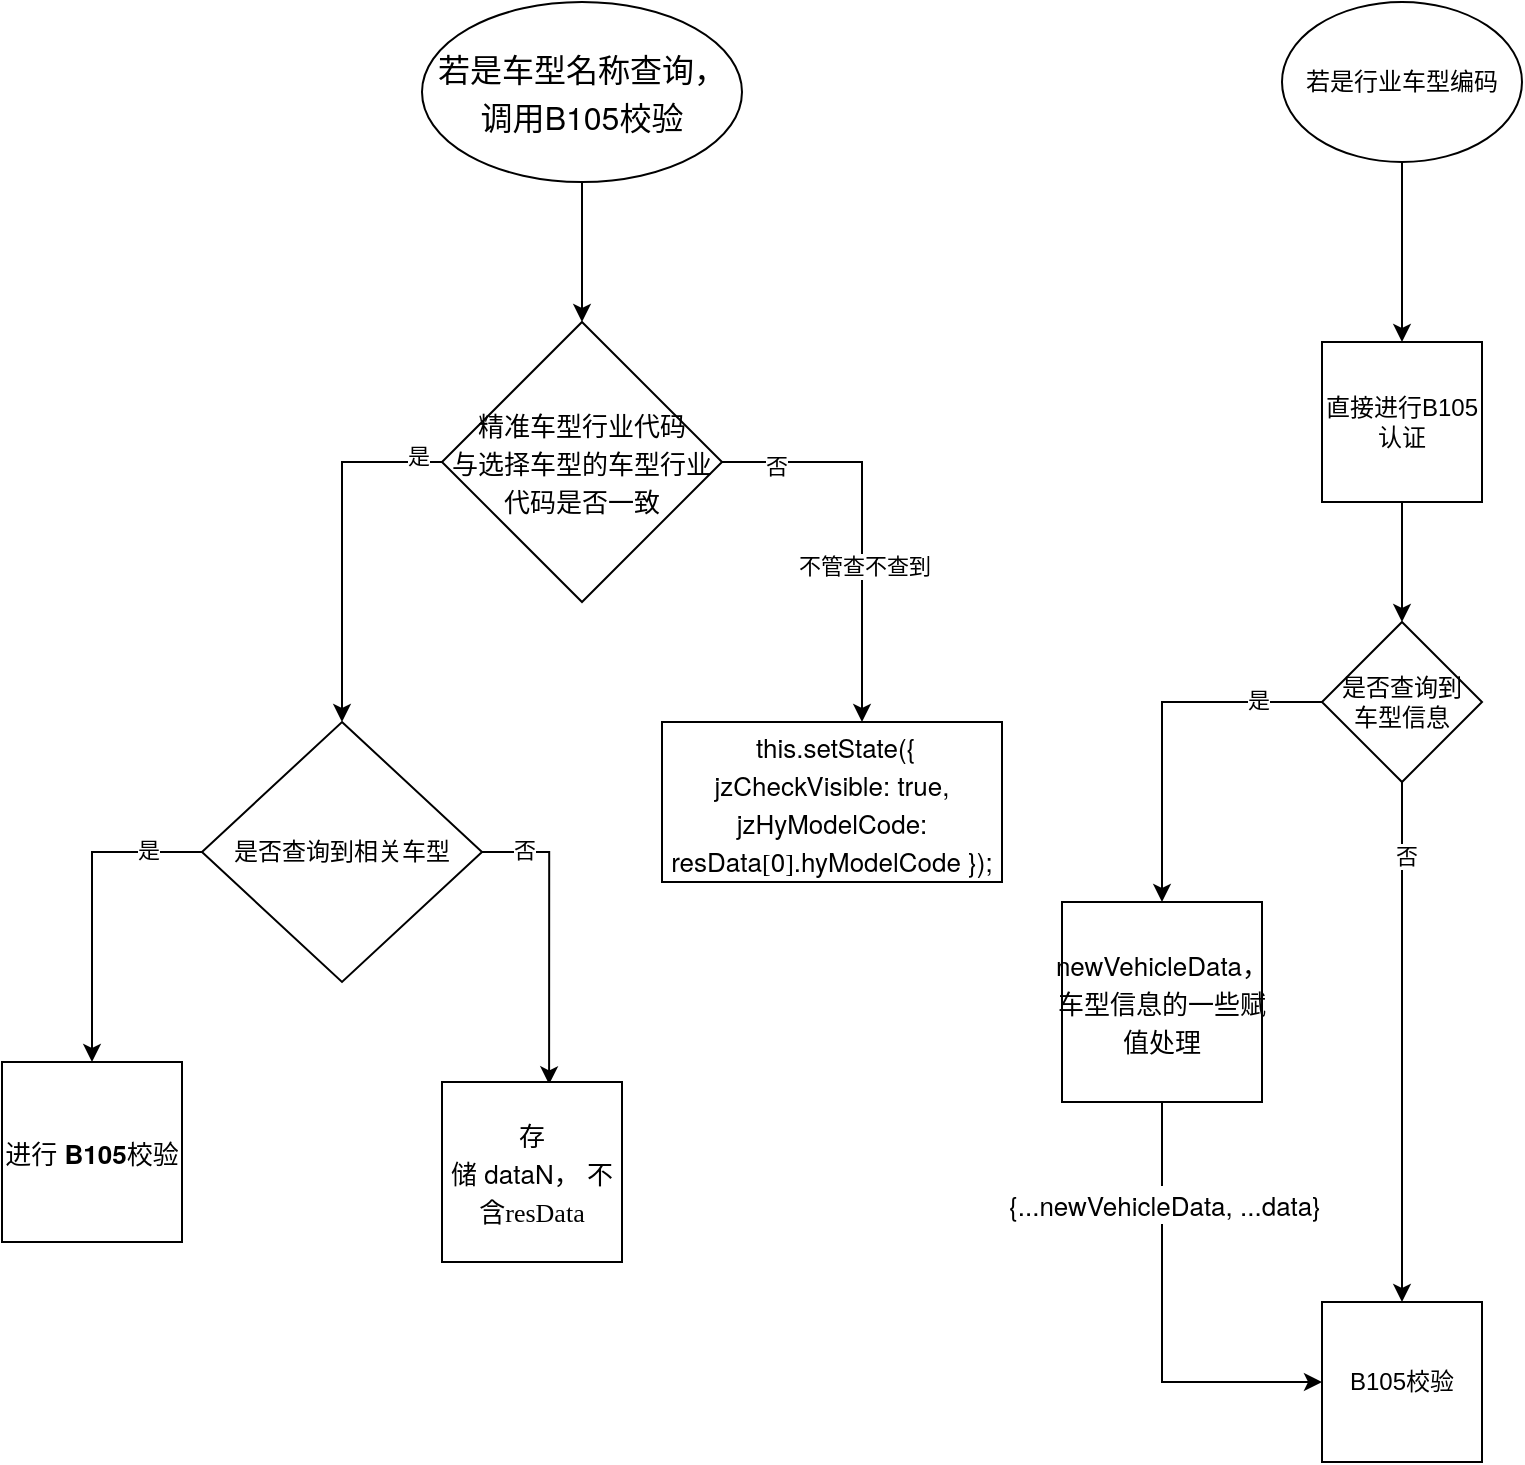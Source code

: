 <mxfile version="15.7.0" type="github">
  <diagram id="Cjvi8pkrutFSl_VR2OeL" name="Page-1">
    <mxGraphModel dx="1854" dy="1019" grid="1" gridSize="10" guides="1" tooltips="1" connect="1" arrows="1" fold="1" page="1" pageScale="1" pageWidth="827" pageHeight="1169" math="0" shadow="0">
      <root>
        <mxCell id="0" />
        <mxCell id="1" parent="0" />
        <mxCell id="8_V6e5ZqzKGBygjB9ZW2-5" style="edgeStyle=orthogonalEdgeStyle;rounded=0;orthogonalLoop=1;jettySize=auto;html=1;entryX=0.5;entryY=0;entryDx=0;entryDy=0;" edge="1" parent="1" target="8_V6e5ZqzKGBygjB9ZW2-11">
          <mxGeometry relative="1" as="geometry">
            <mxPoint x="340" y="270" as="sourcePoint" />
            <mxPoint x="270" y="380" as="targetPoint" />
            <Array as="points">
              <mxPoint x="260" y="270" />
            </Array>
          </mxGeometry>
        </mxCell>
        <mxCell id="8_V6e5ZqzKGBygjB9ZW2-9" value="是" style="edgeLabel;html=1;align=center;verticalAlign=middle;resizable=0;points=[];" vertex="1" connectable="0" parent="8_V6e5ZqzKGBygjB9ZW2-5">
          <mxGeometry x="-0.6" y="-3" relative="1" as="geometry">
            <mxPoint as="offset" />
          </mxGeometry>
        </mxCell>
        <mxCell id="8_V6e5ZqzKGBygjB9ZW2-6" style="edgeStyle=orthogonalEdgeStyle;rounded=0;orthogonalLoop=1;jettySize=auto;html=1;exitX=1;exitY=0.5;exitDx=0;exitDy=0;" edge="1" parent="1" source="8_V6e5ZqzKGBygjB9ZW2-1" target="8_V6e5ZqzKGBygjB9ZW2-4">
          <mxGeometry relative="1" as="geometry">
            <Array as="points">
              <mxPoint x="520" y="270" />
            </Array>
          </mxGeometry>
        </mxCell>
        <mxCell id="8_V6e5ZqzKGBygjB9ZW2-10" value="否" style="edgeLabel;html=1;align=center;verticalAlign=middle;resizable=0;points=[];" vertex="1" connectable="0" parent="8_V6e5ZqzKGBygjB9ZW2-6">
          <mxGeometry x="-0.73" y="-2" relative="1" as="geometry">
            <mxPoint as="offset" />
          </mxGeometry>
        </mxCell>
        <mxCell id="8_V6e5ZqzKGBygjB9ZW2-17" value="不管查不查到" style="edgeLabel;html=1;align=center;verticalAlign=middle;resizable=0;points=[];" vertex="1" connectable="0" parent="8_V6e5ZqzKGBygjB9ZW2-6">
          <mxGeometry x="0.22" y="1" relative="1" as="geometry">
            <mxPoint as="offset" />
          </mxGeometry>
        </mxCell>
        <mxCell id="8_V6e5ZqzKGBygjB9ZW2-1" value="&lt;p class=&quot;p1&quot; style=&quot;margin: 0px ; font-stretch: normal ; font-size: 13px ; line-height: normal ; font-family: &amp;#34;pingfang sc&amp;#34;&quot;&gt;精准车型行业代码&lt;/p&gt;&lt;p class=&quot;p1&quot; style=&quot;margin: 0px ; font-stretch: normal ; font-size: 13px ; line-height: normal ; font-family: &amp;#34;pingfang sc&amp;#34;&quot;&gt;与选择车型的车型行业代码是否一致&lt;/p&gt;" style="rhombus;whiteSpace=wrap;html=1;" vertex="1" parent="1">
          <mxGeometry x="310" y="200" width="140" height="140" as="geometry" />
        </mxCell>
        <mxCell id="8_V6e5ZqzKGBygjB9ZW2-4" value="&lt;p class=&quot;p1&quot; style=&quot;margin: 0px ; font-stretch: normal ; font-size: 13px ; line-height: normal ; font-family: &amp;#34;helvetica neue&amp;#34;&quot;&gt;&lt;span class=&quot;Apple-converted-space&quot;&gt;&amp;nbsp;&lt;/span&gt;this.setState({ jzCheckVisible: true, jzHyModelCode: resData&lt;span class=&quot;s1&quot; style=&quot;font-stretch: normal ; line-height: normal ; font-family: &amp;#34;pingfang sc&amp;#34;&quot;&gt;[&lt;/span&gt;0&lt;span class=&quot;s1&quot; style=&quot;font-stretch: normal ; line-height: normal ; font-family: &amp;#34;pingfang sc&amp;#34;&quot;&gt;]&lt;/span&gt;.hyModelCode });&lt;/p&gt;" style="rounded=0;whiteSpace=wrap;html=1;" vertex="1" parent="1">
          <mxGeometry x="420" y="400" width="170" height="80" as="geometry" />
        </mxCell>
        <mxCell id="8_V6e5ZqzKGBygjB9ZW2-13" style="edgeStyle=orthogonalEdgeStyle;rounded=0;orthogonalLoop=1;jettySize=auto;html=1;entryX=0.5;entryY=0;entryDx=0;entryDy=0;" edge="1" parent="1" source="8_V6e5ZqzKGBygjB9ZW2-11" target="8_V6e5ZqzKGBygjB9ZW2-12">
          <mxGeometry relative="1" as="geometry" />
        </mxCell>
        <mxCell id="8_V6e5ZqzKGBygjB9ZW2-21" value="是" style="edgeLabel;html=1;align=center;verticalAlign=middle;resizable=0;points=[];" vertex="1" connectable="0" parent="8_V6e5ZqzKGBygjB9ZW2-13">
          <mxGeometry x="-0.659" y="-1" relative="1" as="geometry">
            <mxPoint as="offset" />
          </mxGeometry>
        </mxCell>
        <mxCell id="8_V6e5ZqzKGBygjB9ZW2-15" style="edgeStyle=orthogonalEdgeStyle;rounded=0;orthogonalLoop=1;jettySize=auto;html=1;exitX=1;exitY=0.5;exitDx=0;exitDy=0;entryX=0.595;entryY=0.013;entryDx=0;entryDy=0;entryPerimeter=0;" edge="1" parent="1" source="8_V6e5ZqzKGBygjB9ZW2-11" target="8_V6e5ZqzKGBygjB9ZW2-16">
          <mxGeometry relative="1" as="geometry">
            <mxPoint x="360" y="490" as="sourcePoint" />
            <mxPoint x="391" y="590" as="targetPoint" />
          </mxGeometry>
        </mxCell>
        <mxCell id="8_V6e5ZqzKGBygjB9ZW2-23" value="否" style="edgeLabel;html=1;align=center;verticalAlign=middle;resizable=0;points=[];" vertex="1" connectable="0" parent="8_V6e5ZqzKGBygjB9ZW2-15">
          <mxGeometry x="-0.727" y="1" relative="1" as="geometry">
            <mxPoint as="offset" />
          </mxGeometry>
        </mxCell>
        <mxCell id="8_V6e5ZqzKGBygjB9ZW2-11" value="是否查询到相关车型" style="rhombus;whiteSpace=wrap;html=1;" vertex="1" parent="1">
          <mxGeometry x="190" y="400" width="140" height="130" as="geometry" />
        </mxCell>
        <mxCell id="8_V6e5ZqzKGBygjB9ZW2-12" value="&lt;p class=&quot;p1&quot; style=&quot;margin: 0px ; font-stretch: normal ; font-size: 13px ; line-height: normal ; font-family: &amp;#34;helvetica neue&amp;#34;&quot;&gt;&lt;span class=&quot;s1&quot; style=&quot;font-stretch: normal ; line-height: normal ; font-family: &amp;#34;pingfang sc&amp;#34;&quot;&gt;进行&lt;/span&gt; &lt;b&gt;B105&lt;/b&gt;&lt;span class=&quot;s1&quot; style=&quot;font-stretch: normal ; line-height: normal ; font-family: &amp;#34;pingfang sc&amp;#34;&quot;&gt;校验&lt;/span&gt;&lt;/p&gt;" style="whiteSpace=wrap;html=1;aspect=fixed;" vertex="1" parent="1">
          <mxGeometry x="90" y="570" width="90" height="90" as="geometry" />
        </mxCell>
        <mxCell id="8_V6e5ZqzKGBygjB9ZW2-16" value="&lt;p class=&quot;p1&quot; style=&quot;margin: 0px ; font-stretch: normal ; font-size: 13px ; line-height: normal ; font-family: &amp;#34;helvetica neue&amp;#34;&quot;&gt;&lt;span style=&quot;font-family: &amp;#34;pingfang sc&amp;#34;&quot;&gt;存储&lt;/span&gt;&lt;span class=&quot;s1&quot; style=&quot;font-stretch: normal ; line-height: normal&quot;&gt;&amp;nbsp;dataN，&amp;nbsp;&lt;/span&gt;&lt;span style=&quot;font-family: &amp;#34;pingfang sc&amp;#34;&quot;&gt;不含resData&lt;/span&gt;&lt;br&gt;&lt;/p&gt;" style="whiteSpace=wrap;html=1;aspect=fixed;" vertex="1" parent="1">
          <mxGeometry x="310" y="580" width="90" height="90" as="geometry" />
        </mxCell>
        <mxCell id="8_V6e5ZqzKGBygjB9ZW2-19" style="edgeStyle=orthogonalEdgeStyle;rounded=0;orthogonalLoop=1;jettySize=auto;html=1;" edge="1" parent="1" source="8_V6e5ZqzKGBygjB9ZW2-18" target="8_V6e5ZqzKGBygjB9ZW2-1">
          <mxGeometry relative="1" as="geometry" />
        </mxCell>
        <mxCell id="8_V6e5ZqzKGBygjB9ZW2-18" value="&lt;p class=&quot;p1&quot; style=&quot;margin: 0px 0px 2px ; font-stretch: normal ; font-size: 16px ; line-height: normal ; font-family: &amp;#34;pingfang sc&amp;#34;&quot;&gt;若是车型名称查询，调用&lt;span class=&quot;s1&quot; style=&quot;font-stretch: normal ; line-height: normal ; font-family: &amp;#34;helvetica neue&amp;#34;&quot;&gt;B105&lt;/span&gt;校验&lt;/p&gt;" style="ellipse;whiteSpace=wrap;html=1;" vertex="1" parent="1">
          <mxGeometry x="300" y="40" width="160" height="90" as="geometry" />
        </mxCell>
        <mxCell id="8_V6e5ZqzKGBygjB9ZW2-27" style="edgeStyle=orthogonalEdgeStyle;rounded=0;orthogonalLoop=1;jettySize=auto;html=1;" edge="1" parent="1" source="8_V6e5ZqzKGBygjB9ZW2-25" target="8_V6e5ZqzKGBygjB9ZW2-26">
          <mxGeometry relative="1" as="geometry" />
        </mxCell>
        <mxCell id="8_V6e5ZqzKGBygjB9ZW2-25" value="若是行业车型编码" style="ellipse;whiteSpace=wrap;html=1;" vertex="1" parent="1">
          <mxGeometry x="730" y="40" width="120" height="80" as="geometry" />
        </mxCell>
        <mxCell id="8_V6e5ZqzKGBygjB9ZW2-35" style="edgeStyle=orthogonalEdgeStyle;rounded=0;orthogonalLoop=1;jettySize=auto;html=1;" edge="1" parent="1" source="8_V6e5ZqzKGBygjB9ZW2-26" target="8_V6e5ZqzKGBygjB9ZW2-28">
          <mxGeometry relative="1" as="geometry" />
        </mxCell>
        <mxCell id="8_V6e5ZqzKGBygjB9ZW2-26" value="直接进行B105认证" style="whiteSpace=wrap;html=1;aspect=fixed;" vertex="1" parent="1">
          <mxGeometry x="750" y="210" width="80" height="80" as="geometry" />
        </mxCell>
        <mxCell id="8_V6e5ZqzKGBygjB9ZW2-30" style="edgeStyle=orthogonalEdgeStyle;rounded=0;orthogonalLoop=1;jettySize=auto;html=1;entryX=0.5;entryY=0;entryDx=0;entryDy=0;" edge="1" parent="1" source="8_V6e5ZqzKGBygjB9ZW2-28" target="8_V6e5ZqzKGBygjB9ZW2-29">
          <mxGeometry relative="1" as="geometry">
            <Array as="points">
              <mxPoint x="670" y="390" />
            </Array>
          </mxGeometry>
        </mxCell>
        <mxCell id="8_V6e5ZqzKGBygjB9ZW2-34" value="是" style="edgeLabel;html=1;align=center;verticalAlign=middle;resizable=0;points=[];" vertex="1" connectable="0" parent="8_V6e5ZqzKGBygjB9ZW2-30">
          <mxGeometry x="-0.64" y="-1" relative="1" as="geometry">
            <mxPoint as="offset" />
          </mxGeometry>
        </mxCell>
        <mxCell id="8_V6e5ZqzKGBygjB9ZW2-32" style="edgeStyle=orthogonalEdgeStyle;rounded=0;orthogonalLoop=1;jettySize=auto;html=1;entryX=0.5;entryY=0;entryDx=0;entryDy=0;" edge="1" parent="1" source="8_V6e5ZqzKGBygjB9ZW2-28" target="8_V6e5ZqzKGBygjB9ZW2-36">
          <mxGeometry relative="1" as="geometry">
            <mxPoint x="900" y="490" as="targetPoint" />
          </mxGeometry>
        </mxCell>
        <mxCell id="8_V6e5ZqzKGBygjB9ZW2-33" value="否" style="edgeLabel;html=1;align=center;verticalAlign=middle;resizable=0;points=[];" vertex="1" connectable="0" parent="8_V6e5ZqzKGBygjB9ZW2-32">
          <mxGeometry x="-0.72" y="2" relative="1" as="geometry">
            <mxPoint as="offset" />
          </mxGeometry>
        </mxCell>
        <mxCell id="8_V6e5ZqzKGBygjB9ZW2-28" value="是否查询到&lt;br&gt;车型信息" style="rhombus;whiteSpace=wrap;html=1;" vertex="1" parent="1">
          <mxGeometry x="750" y="350" width="80" height="80" as="geometry" />
        </mxCell>
        <mxCell id="8_V6e5ZqzKGBygjB9ZW2-38" style="edgeStyle=orthogonalEdgeStyle;rounded=0;orthogonalLoop=1;jettySize=auto;html=1;entryX=0;entryY=0.5;entryDx=0;entryDy=0;exitX=0.5;exitY=1;exitDx=0;exitDy=0;" edge="1" parent="1" source="8_V6e5ZqzKGBygjB9ZW2-29" target="8_V6e5ZqzKGBygjB9ZW2-36">
          <mxGeometry relative="1" as="geometry" />
        </mxCell>
        <mxCell id="8_V6e5ZqzKGBygjB9ZW2-39" value="&lt;p class=&quot;p1&quot; style=&quot;margin: 0px ; font-stretch: normal ; font-size: 13px ; line-height: normal ; font-family: &amp;#34;helvetica neue&amp;#34;&quot;&gt;{...newVehicleData, ...data}&lt;/p&gt;" style="edgeLabel;html=1;align=center;verticalAlign=middle;resizable=0;points=[];" vertex="1" connectable="0" parent="8_V6e5ZqzKGBygjB9ZW2-38">
          <mxGeometry x="-0.538" y="1" relative="1" as="geometry">
            <mxPoint as="offset" />
          </mxGeometry>
        </mxCell>
        <mxCell id="8_V6e5ZqzKGBygjB9ZW2-29" value="&lt;p class=&quot;p1&quot; style=&quot;margin: 0px ; font-stretch: normal ; font-size: 13px ; line-height: normal ; font-family: &amp;#34;helvetica neue&amp;#34;&quot;&gt;newVehicleData，&lt;/p&gt;&lt;p class=&quot;p1&quot; style=&quot;margin: 0px ; font-stretch: normal ; font-size: 13px ; line-height: normal ; font-family: &amp;#34;helvetica neue&amp;#34;&quot;&gt;车型信息的一些赋值处理&lt;/p&gt;" style="whiteSpace=wrap;html=1;aspect=fixed;" vertex="1" parent="1">
          <mxGeometry x="620" y="490" width="100" height="100" as="geometry" />
        </mxCell>
        <mxCell id="8_V6e5ZqzKGBygjB9ZW2-36" value="B105校验" style="whiteSpace=wrap;html=1;aspect=fixed;" vertex="1" parent="1">
          <mxGeometry x="750" y="690" width="80" height="80" as="geometry" />
        </mxCell>
      </root>
    </mxGraphModel>
  </diagram>
</mxfile>
